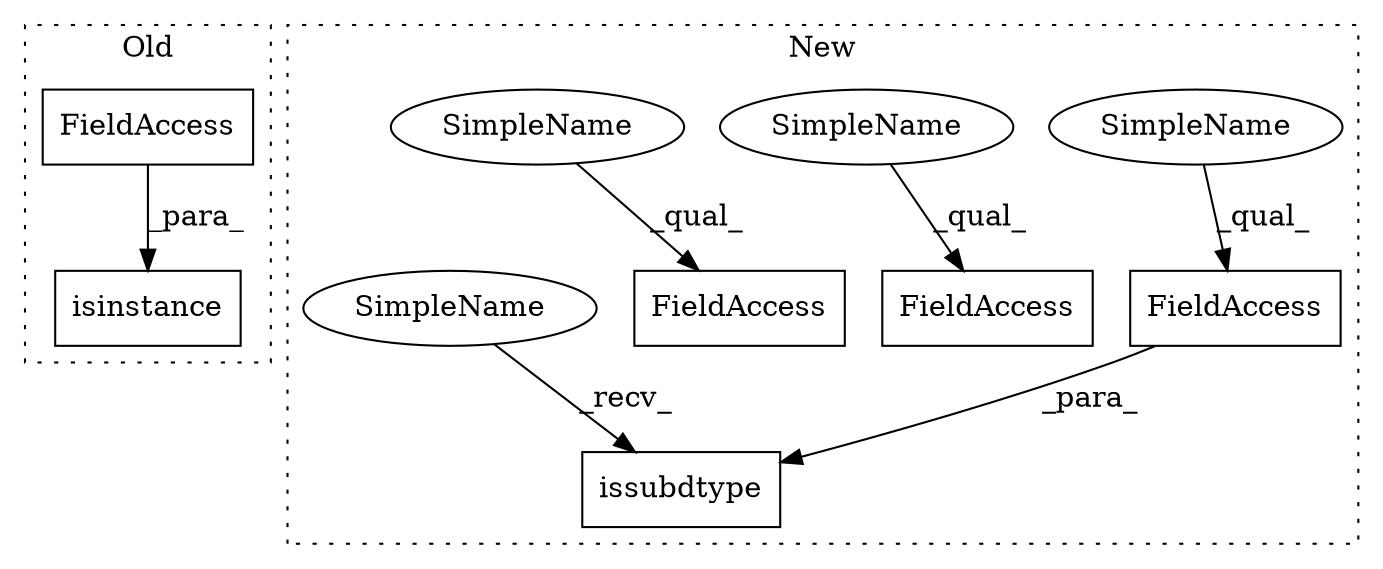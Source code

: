 digraph G {
subgraph cluster0 {
1 [label="isinstance" a="32" s="3112,3139" l="11,1" shape="box"];
4 [label="FieldAccess" a="22" s="3123" l="12" shape="box"];
label = "Old";
style="dotted";
}
subgraph cluster1 {
2 [label="issubdtype" a="32" s="3140,3183" l="11,1" shape="box"];
3 [label="FieldAccess" a="22" s="3170" l="13" shape="box"];
5 [label="FieldAccess" a="22" s="3003" l="13" shape="box"];
6 [label="FieldAccess" a="22" s="3335" l="13" shape="box"];
7 [label="SimpleName" a="42" s="3170" l="5" shape="ellipse"];
8 [label="SimpleName" a="42" s="3003" l="5" shape="ellipse"];
9 [label="SimpleName" a="42" s="3335" l="5" shape="ellipse"];
10 [label="SimpleName" a="42" s="3134" l="5" shape="ellipse"];
label = "New";
style="dotted";
}
3 -> 2 [label="_para_"];
4 -> 1 [label="_para_"];
7 -> 3 [label="_qual_"];
8 -> 5 [label="_qual_"];
9 -> 6 [label="_qual_"];
10 -> 2 [label="_recv_"];
}